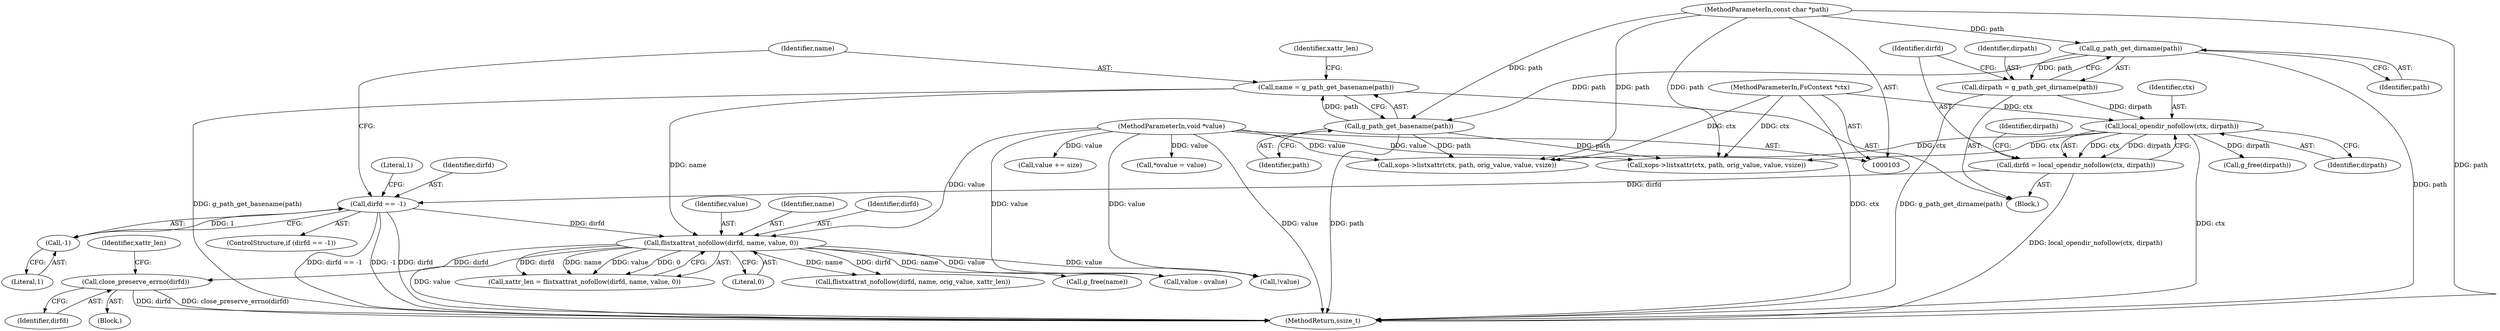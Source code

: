 digraph "0_qemu_4ffcdef4277a91af15a3c09f7d16af072c29f3f2@API" {
"1000167" [label="(Call,close_preserve_errno(dirfd))"];
"1000155" [label="(Call,flistxattrat_nofollow(dirfd, name, value, 0))"];
"1000141" [label="(Call,dirfd == -1)"];
"1000133" [label="(Call,dirfd = local_opendir_nofollow(ctx, dirpath))"];
"1000135" [label="(Call,local_opendir_nofollow(ctx, dirpath))"];
"1000104" [label="(MethodParameterIn,FsContext *ctx)"];
"1000129" [label="(Call,dirpath = g_path_get_dirname(path))"];
"1000131" [label="(Call,g_path_get_dirname(path))"];
"1000105" [label="(MethodParameterIn,const char *path)"];
"1000143" [label="(Call,-1)"];
"1000149" [label="(Call,name = g_path_get_basename(path))"];
"1000151" [label="(Call,g_path_get_basename(path))"];
"1000106" [label="(MethodParameterIn,void *value)"];
"1000217" [label="(Call,!value)"];
"1000268" [label="(Call,value - ovalue)"];
"1000135" [label="(Call,local_opendir_nofollow(ctx, dirpath))"];
"1000157" [label="(Identifier,name)"];
"1000104" [label="(MethodParameterIn,FsContext *ctx)"];
"1000138" [label="(Call,g_free(dirpath))"];
"1000150" [label="(Identifier,name)"];
"1000129" [label="(Call,dirpath = g_path_get_dirname(path))"];
"1000156" [label="(Identifier,dirfd)"];
"1000158" [label="(Identifier,value)"];
"1000142" [label="(Identifier,dirfd)"];
"1000132" [label="(Identifier,path)"];
"1000155" [label="(Call,flistxattrat_nofollow(dirfd, name, value, 0))"];
"1000177" [label="(Call,flistxattrat_nofollow(dirfd, name, orig_value, xattr_len))"];
"1000108" [label="(Block,)"];
"1000232" [label="(Call,xops->listxattr(ctx, path, orig_value, value, vsize))"];
"1000130" [label="(Identifier,dirpath)"];
"1000148" [label="(Literal,1)"];
"1000136" [label="(Identifier,ctx)"];
"1000170" [label="(Identifier,xattr_len)"];
"1000165" [label="(Call,g_free(name))"];
"1000168" [label="(Identifier,dirfd)"];
"1000140" [label="(ControlStructure,if (dirfd == -1))"];
"1000143" [label="(Call,-1)"];
"1000154" [label="(Identifier,xattr_len)"];
"1000167" [label="(Call,close_preserve_errno(dirfd))"];
"1000134" [label="(Identifier,dirfd)"];
"1000159" [label="(Literal,0)"];
"1000131" [label="(Call,g_path_get_dirname(path))"];
"1000149" [label="(Call,name = g_path_get_basename(path))"];
"1000133" [label="(Call,dirfd = local_opendir_nofollow(ctx, dirpath))"];
"1000164" [label="(Block,)"];
"1000222" [label="(Call,xops->listxattr(ctx, path, orig_value, value, vsize))"];
"1000141" [label="(Call,dirfd == -1)"];
"1000114" [label="(Call,*ovalue = value)"];
"1000153" [label="(Call,xattr_len = flistxattrat_nofollow(dirfd, name, value, 0))"];
"1000151" [label="(Call,g_path_get_basename(path))"];
"1000105" [label="(MethodParameterIn,const char *path)"];
"1000152" [label="(Identifier,path)"];
"1000139" [label="(Identifier,dirpath)"];
"1000244" [label="(Call,value += size)"];
"1000276" [label="(MethodReturn,ssize_t)"];
"1000106" [label="(MethodParameterIn,void *value)"];
"1000144" [label="(Literal,1)"];
"1000137" [label="(Identifier,dirpath)"];
"1000167" -> "1000164"  [label="AST: "];
"1000167" -> "1000168"  [label="CFG: "];
"1000168" -> "1000167"  [label="AST: "];
"1000170" -> "1000167"  [label="CFG: "];
"1000167" -> "1000276"  [label="DDG: dirfd"];
"1000167" -> "1000276"  [label="DDG: close_preserve_errno(dirfd)"];
"1000155" -> "1000167"  [label="DDG: dirfd"];
"1000155" -> "1000153"  [label="AST: "];
"1000155" -> "1000159"  [label="CFG: "];
"1000156" -> "1000155"  [label="AST: "];
"1000157" -> "1000155"  [label="AST: "];
"1000158" -> "1000155"  [label="AST: "];
"1000159" -> "1000155"  [label="AST: "];
"1000153" -> "1000155"  [label="CFG: "];
"1000155" -> "1000276"  [label="DDG: value"];
"1000155" -> "1000153"  [label="DDG: dirfd"];
"1000155" -> "1000153"  [label="DDG: name"];
"1000155" -> "1000153"  [label="DDG: value"];
"1000155" -> "1000153"  [label="DDG: 0"];
"1000141" -> "1000155"  [label="DDG: dirfd"];
"1000149" -> "1000155"  [label="DDG: name"];
"1000106" -> "1000155"  [label="DDG: value"];
"1000155" -> "1000165"  [label="DDG: name"];
"1000155" -> "1000177"  [label="DDG: dirfd"];
"1000155" -> "1000177"  [label="DDG: name"];
"1000155" -> "1000217"  [label="DDG: value"];
"1000155" -> "1000268"  [label="DDG: value"];
"1000141" -> "1000140"  [label="AST: "];
"1000141" -> "1000143"  [label="CFG: "];
"1000142" -> "1000141"  [label="AST: "];
"1000143" -> "1000141"  [label="AST: "];
"1000148" -> "1000141"  [label="CFG: "];
"1000150" -> "1000141"  [label="CFG: "];
"1000141" -> "1000276"  [label="DDG: dirfd"];
"1000141" -> "1000276"  [label="DDG: dirfd == -1"];
"1000141" -> "1000276"  [label="DDG: -1"];
"1000133" -> "1000141"  [label="DDG: dirfd"];
"1000143" -> "1000141"  [label="DDG: 1"];
"1000133" -> "1000108"  [label="AST: "];
"1000133" -> "1000135"  [label="CFG: "];
"1000134" -> "1000133"  [label="AST: "];
"1000135" -> "1000133"  [label="AST: "];
"1000139" -> "1000133"  [label="CFG: "];
"1000133" -> "1000276"  [label="DDG: local_opendir_nofollow(ctx, dirpath)"];
"1000135" -> "1000133"  [label="DDG: ctx"];
"1000135" -> "1000133"  [label="DDG: dirpath"];
"1000135" -> "1000137"  [label="CFG: "];
"1000136" -> "1000135"  [label="AST: "];
"1000137" -> "1000135"  [label="AST: "];
"1000135" -> "1000276"  [label="DDG: ctx"];
"1000104" -> "1000135"  [label="DDG: ctx"];
"1000129" -> "1000135"  [label="DDG: dirpath"];
"1000135" -> "1000138"  [label="DDG: dirpath"];
"1000135" -> "1000222"  [label="DDG: ctx"];
"1000135" -> "1000232"  [label="DDG: ctx"];
"1000104" -> "1000103"  [label="AST: "];
"1000104" -> "1000276"  [label="DDG: ctx"];
"1000104" -> "1000222"  [label="DDG: ctx"];
"1000104" -> "1000232"  [label="DDG: ctx"];
"1000129" -> "1000108"  [label="AST: "];
"1000129" -> "1000131"  [label="CFG: "];
"1000130" -> "1000129"  [label="AST: "];
"1000131" -> "1000129"  [label="AST: "];
"1000134" -> "1000129"  [label="CFG: "];
"1000129" -> "1000276"  [label="DDG: g_path_get_dirname(path)"];
"1000131" -> "1000129"  [label="DDG: path"];
"1000131" -> "1000132"  [label="CFG: "];
"1000132" -> "1000131"  [label="AST: "];
"1000131" -> "1000276"  [label="DDG: path"];
"1000105" -> "1000131"  [label="DDG: path"];
"1000131" -> "1000151"  [label="DDG: path"];
"1000105" -> "1000103"  [label="AST: "];
"1000105" -> "1000276"  [label="DDG: path"];
"1000105" -> "1000151"  [label="DDG: path"];
"1000105" -> "1000222"  [label="DDG: path"];
"1000105" -> "1000232"  [label="DDG: path"];
"1000143" -> "1000144"  [label="CFG: "];
"1000144" -> "1000143"  [label="AST: "];
"1000149" -> "1000108"  [label="AST: "];
"1000149" -> "1000151"  [label="CFG: "];
"1000150" -> "1000149"  [label="AST: "];
"1000151" -> "1000149"  [label="AST: "];
"1000154" -> "1000149"  [label="CFG: "];
"1000149" -> "1000276"  [label="DDG: g_path_get_basename(path)"];
"1000151" -> "1000149"  [label="DDG: path"];
"1000151" -> "1000152"  [label="CFG: "];
"1000152" -> "1000151"  [label="AST: "];
"1000151" -> "1000276"  [label="DDG: path"];
"1000151" -> "1000222"  [label="DDG: path"];
"1000151" -> "1000232"  [label="DDG: path"];
"1000106" -> "1000103"  [label="AST: "];
"1000106" -> "1000276"  [label="DDG: value"];
"1000106" -> "1000114"  [label="DDG: value"];
"1000106" -> "1000217"  [label="DDG: value"];
"1000106" -> "1000222"  [label="DDG: value"];
"1000106" -> "1000232"  [label="DDG: value"];
"1000106" -> "1000244"  [label="DDG: value"];
"1000106" -> "1000268"  [label="DDG: value"];
}
